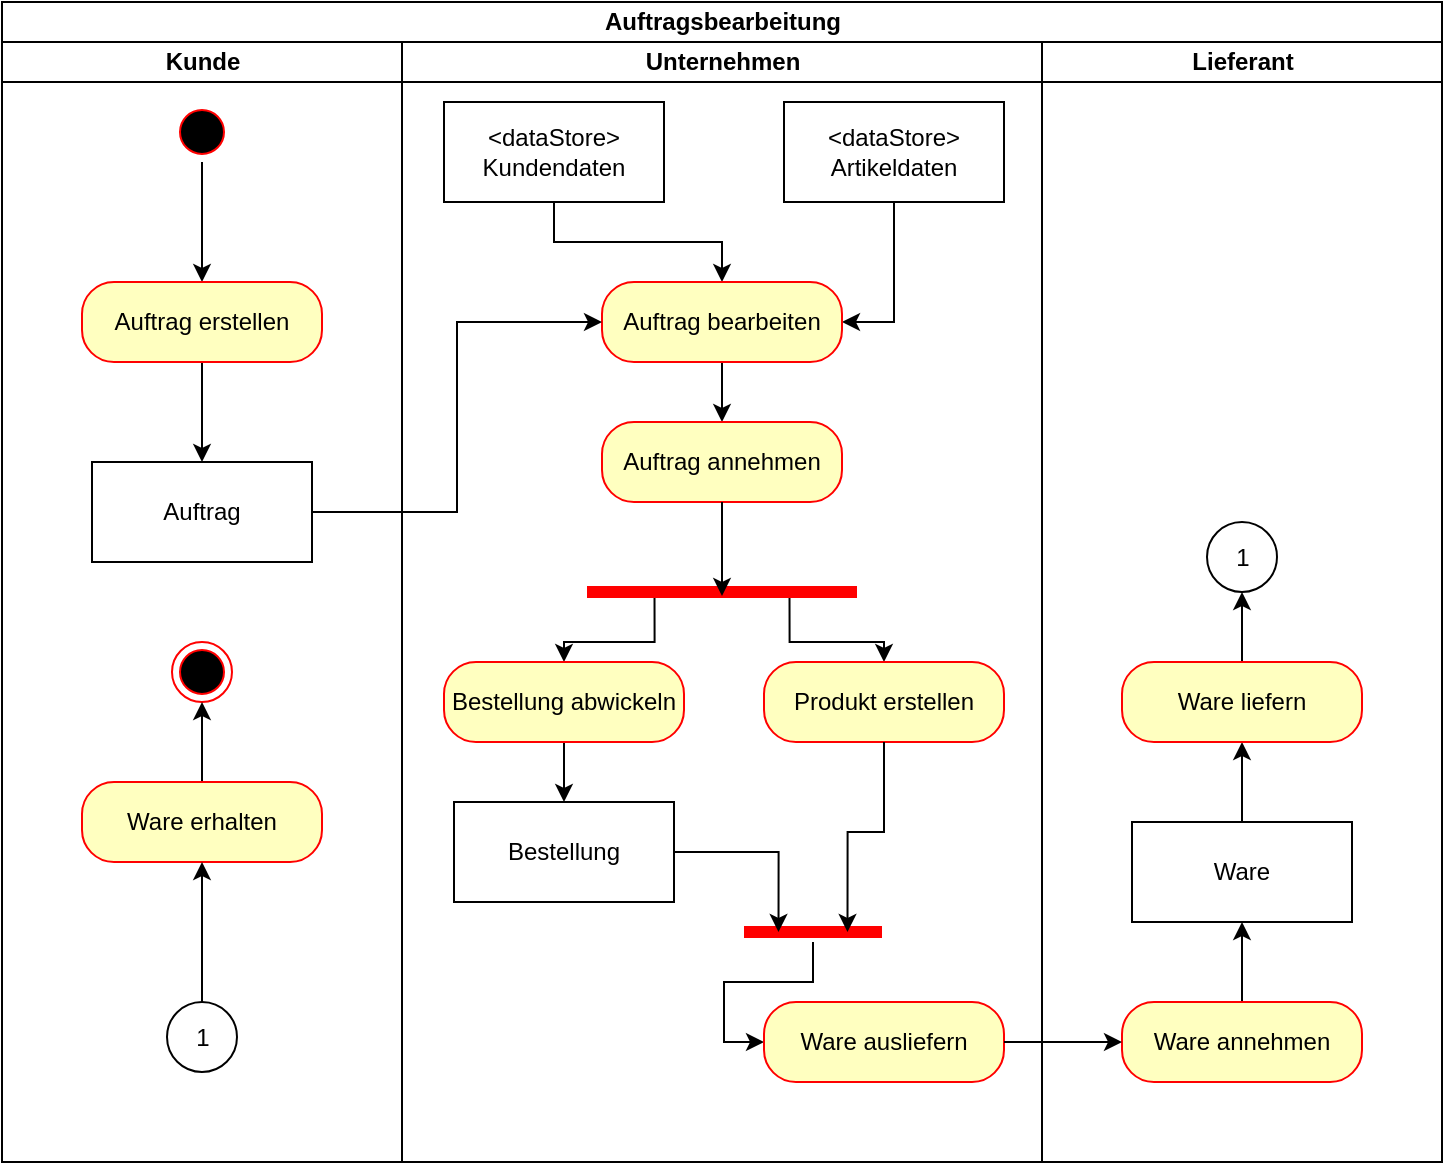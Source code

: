 <mxfile version="26.3.0">
  <diagram name="Seite-1" id="PfA5FL0PnUNqewh5VeCs">
    <mxGraphModel dx="2056" dy="1109" grid="1" gridSize="10" guides="1" tooltips="1" connect="1" arrows="1" fold="1" page="1" pageScale="1" pageWidth="827" pageHeight="1169" math="0" shadow="0">
      <root>
        <mxCell id="0" />
        <mxCell id="1" parent="0" />
        <mxCell id="tRXUJ9t58Hf8zP_-xo7D-1" value="Auftragsbearbeitung" style="swimlane;childLayout=stackLayout;resizeParent=1;resizeParentMax=0;startSize=20;html=1;" vertex="1" parent="1">
          <mxGeometry x="59" y="220" width="720" height="580" as="geometry" />
        </mxCell>
        <mxCell id="tRXUJ9t58Hf8zP_-xo7D-2" value="Kunde" style="swimlane;startSize=20;html=1;" vertex="1" parent="tRXUJ9t58Hf8zP_-xo7D-1">
          <mxGeometry y="20" width="200" height="560" as="geometry" />
        </mxCell>
        <mxCell id="tRXUJ9t58Hf8zP_-xo7D-11" style="edgeStyle=orthogonalEdgeStyle;rounded=0;orthogonalLoop=1;jettySize=auto;html=1;entryX=0.5;entryY=0;entryDx=0;entryDy=0;" edge="1" parent="tRXUJ9t58Hf8zP_-xo7D-2" source="tRXUJ9t58Hf8zP_-xo7D-6" target="tRXUJ9t58Hf8zP_-xo7D-8">
          <mxGeometry relative="1" as="geometry" />
        </mxCell>
        <mxCell id="tRXUJ9t58Hf8zP_-xo7D-6" value="" style="ellipse;html=1;shape=startState;fillColor=#000000;strokeColor=#ff0000;" vertex="1" parent="tRXUJ9t58Hf8zP_-xo7D-2">
          <mxGeometry x="85" y="30" width="30" height="30" as="geometry" />
        </mxCell>
        <mxCell id="tRXUJ9t58Hf8zP_-xo7D-15" style="edgeStyle=orthogonalEdgeStyle;rounded=0;orthogonalLoop=1;jettySize=auto;html=1;entryX=0.5;entryY=0;entryDx=0;entryDy=0;" edge="1" parent="tRXUJ9t58Hf8zP_-xo7D-2" source="tRXUJ9t58Hf8zP_-xo7D-8" target="tRXUJ9t58Hf8zP_-xo7D-14">
          <mxGeometry relative="1" as="geometry" />
        </mxCell>
        <mxCell id="tRXUJ9t58Hf8zP_-xo7D-8" value="Auftrag erstellen" style="rounded=1;whiteSpace=wrap;html=1;arcSize=40;fontColor=#000000;fillColor=#ffffc0;strokeColor=#ff0000;" vertex="1" parent="tRXUJ9t58Hf8zP_-xo7D-2">
          <mxGeometry x="40" y="120" width="120" height="40" as="geometry" />
        </mxCell>
        <mxCell id="tRXUJ9t58Hf8zP_-xo7D-12" value="" style="ellipse;html=1;shape=endState;fillColor=#000000;strokeColor=#ff0000;" vertex="1" parent="tRXUJ9t58Hf8zP_-xo7D-2">
          <mxGeometry x="85" y="300" width="30" height="30" as="geometry" />
        </mxCell>
        <mxCell id="tRXUJ9t58Hf8zP_-xo7D-14" value="Auftrag" style="html=1;whiteSpace=wrap;" vertex="1" parent="tRXUJ9t58Hf8zP_-xo7D-2">
          <mxGeometry x="45" y="210" width="110" height="50" as="geometry" />
        </mxCell>
        <mxCell id="tRXUJ9t58Hf8zP_-xo7D-22" style="edgeStyle=orthogonalEdgeStyle;rounded=0;orthogonalLoop=1;jettySize=auto;html=1;entryX=0.5;entryY=1;entryDx=0;entryDy=0;" edge="1" parent="tRXUJ9t58Hf8zP_-xo7D-2" source="tRXUJ9t58Hf8zP_-xo7D-16" target="tRXUJ9t58Hf8zP_-xo7D-12">
          <mxGeometry relative="1" as="geometry" />
        </mxCell>
        <mxCell id="tRXUJ9t58Hf8zP_-xo7D-16" value="Ware erhalten" style="rounded=1;whiteSpace=wrap;html=1;arcSize=40;fontColor=#000000;fillColor=#ffffc0;strokeColor=#ff0000;" vertex="1" parent="tRXUJ9t58Hf8zP_-xo7D-2">
          <mxGeometry x="40" y="370" width="120" height="40" as="geometry" />
        </mxCell>
        <mxCell id="tRXUJ9t58Hf8zP_-xo7D-21" style="edgeStyle=orthogonalEdgeStyle;rounded=0;orthogonalLoop=1;jettySize=auto;html=1;entryX=0.5;entryY=1;entryDx=0;entryDy=0;" edge="1" parent="tRXUJ9t58Hf8zP_-xo7D-2" source="tRXUJ9t58Hf8zP_-xo7D-18" target="tRXUJ9t58Hf8zP_-xo7D-16">
          <mxGeometry relative="1" as="geometry" />
        </mxCell>
        <mxCell id="tRXUJ9t58Hf8zP_-xo7D-18" value="1" style="ellipse;whiteSpace=wrap;html=1;aspect=fixed;fillColor=none;" vertex="1" parent="tRXUJ9t58Hf8zP_-xo7D-2">
          <mxGeometry x="82.5" y="480" width="35" height="35" as="geometry" />
        </mxCell>
        <mxCell id="tRXUJ9t58Hf8zP_-xo7D-3" value="Unternehmen" style="swimlane;startSize=20;html=1;" vertex="1" parent="tRXUJ9t58Hf8zP_-xo7D-1">
          <mxGeometry x="200" y="20" width="320" height="560" as="geometry" />
        </mxCell>
        <mxCell id="tRXUJ9t58Hf8zP_-xo7D-35" style="edgeStyle=orthogonalEdgeStyle;rounded=0;orthogonalLoop=1;jettySize=auto;html=1;entryX=0.5;entryY=0;entryDx=0;entryDy=0;" edge="1" parent="tRXUJ9t58Hf8zP_-xo7D-3" source="tRXUJ9t58Hf8zP_-xo7D-30" target="tRXUJ9t58Hf8zP_-xo7D-33">
          <mxGeometry relative="1" as="geometry" />
        </mxCell>
        <mxCell id="tRXUJ9t58Hf8zP_-xo7D-30" value="&lt;div&gt;&amp;lt;dataStore&amp;gt;&lt;/div&gt;&lt;div&gt;Kundendaten&lt;/div&gt;" style="html=1;whiteSpace=wrap;" vertex="1" parent="tRXUJ9t58Hf8zP_-xo7D-3">
          <mxGeometry x="21" y="30" width="110" height="50" as="geometry" />
        </mxCell>
        <mxCell id="tRXUJ9t58Hf8zP_-xo7D-36" style="edgeStyle=orthogonalEdgeStyle;rounded=0;orthogonalLoop=1;jettySize=auto;html=1;entryX=1;entryY=0.5;entryDx=0;entryDy=0;" edge="1" parent="tRXUJ9t58Hf8zP_-xo7D-3" source="tRXUJ9t58Hf8zP_-xo7D-31" target="tRXUJ9t58Hf8zP_-xo7D-33">
          <mxGeometry relative="1" as="geometry" />
        </mxCell>
        <mxCell id="tRXUJ9t58Hf8zP_-xo7D-31" value="&lt;div&gt;&amp;lt;dataStore&amp;gt;&lt;/div&gt;&lt;div&gt;Artikeldaten&lt;/div&gt;" style="html=1;whiteSpace=wrap;" vertex="1" parent="tRXUJ9t58Hf8zP_-xo7D-3">
          <mxGeometry x="191" y="30" width="110" height="50" as="geometry" />
        </mxCell>
        <mxCell id="tRXUJ9t58Hf8zP_-xo7D-39" style="edgeStyle=orthogonalEdgeStyle;rounded=0;orthogonalLoop=1;jettySize=auto;html=1;entryX=0.5;entryY=0;entryDx=0;entryDy=0;" edge="1" parent="tRXUJ9t58Hf8zP_-xo7D-3" source="tRXUJ9t58Hf8zP_-xo7D-33" target="tRXUJ9t58Hf8zP_-xo7D-38">
          <mxGeometry relative="1" as="geometry" />
        </mxCell>
        <mxCell id="tRXUJ9t58Hf8zP_-xo7D-33" value="Auftrag bearbeiten" style="rounded=1;whiteSpace=wrap;html=1;arcSize=40;fontColor=#000000;fillColor=#ffffc0;strokeColor=#ff0000;" vertex="1" parent="tRXUJ9t58Hf8zP_-xo7D-3">
          <mxGeometry x="100" y="120" width="120" height="40" as="geometry" />
        </mxCell>
        <mxCell id="tRXUJ9t58Hf8zP_-xo7D-38" value="Auftrag annehmen" style="rounded=1;whiteSpace=wrap;html=1;arcSize=40;fontColor=#000000;fillColor=#ffffc0;strokeColor=#ff0000;" vertex="1" parent="tRXUJ9t58Hf8zP_-xo7D-3">
          <mxGeometry x="100" y="190" width="120" height="40" as="geometry" />
        </mxCell>
        <mxCell id="tRXUJ9t58Hf8zP_-xo7D-60" style="edgeStyle=orthogonalEdgeStyle;rounded=0;orthogonalLoop=1;jettySize=auto;html=1;exitX=0.25;exitY=0.5;exitDx=0;exitDy=0;exitPerimeter=0;entryX=0.5;entryY=0;entryDx=0;entryDy=0;" edge="1" parent="tRXUJ9t58Hf8zP_-xo7D-3" source="tRXUJ9t58Hf8zP_-xo7D-42" target="tRXUJ9t58Hf8zP_-xo7D-45">
          <mxGeometry relative="1" as="geometry" />
        </mxCell>
        <mxCell id="tRXUJ9t58Hf8zP_-xo7D-61" style="edgeStyle=orthogonalEdgeStyle;rounded=0;orthogonalLoop=1;jettySize=auto;html=1;exitX=0.75;exitY=0.5;exitDx=0;exitDy=0;exitPerimeter=0;entryX=0.5;entryY=0;entryDx=0;entryDy=0;" edge="1" parent="tRXUJ9t58Hf8zP_-xo7D-3" source="tRXUJ9t58Hf8zP_-xo7D-42" target="tRXUJ9t58Hf8zP_-xo7D-46">
          <mxGeometry relative="1" as="geometry" />
        </mxCell>
        <mxCell id="tRXUJ9t58Hf8zP_-xo7D-42" value="" style="shape=line;html=1;strokeWidth=6;strokeColor=#ff0000;" vertex="1" parent="tRXUJ9t58Hf8zP_-xo7D-3">
          <mxGeometry x="92.5" y="270" width="135" height="10" as="geometry" />
        </mxCell>
        <mxCell id="tRXUJ9t58Hf8zP_-xo7D-44" style="edgeStyle=orthogonalEdgeStyle;rounded=0;orthogonalLoop=1;jettySize=auto;html=1;entryX=0.5;entryY=0.7;entryDx=0;entryDy=0;entryPerimeter=0;" edge="1" parent="tRXUJ9t58Hf8zP_-xo7D-3" source="tRXUJ9t58Hf8zP_-xo7D-38" target="tRXUJ9t58Hf8zP_-xo7D-42">
          <mxGeometry relative="1" as="geometry" />
        </mxCell>
        <mxCell id="tRXUJ9t58Hf8zP_-xo7D-52" style="edgeStyle=orthogonalEdgeStyle;rounded=0;orthogonalLoop=1;jettySize=auto;html=1;" edge="1" parent="tRXUJ9t58Hf8zP_-xo7D-3" source="tRXUJ9t58Hf8zP_-xo7D-45" target="tRXUJ9t58Hf8zP_-xo7D-51">
          <mxGeometry relative="1" as="geometry" />
        </mxCell>
        <mxCell id="tRXUJ9t58Hf8zP_-xo7D-45" value="Bestellung abwickeln" style="rounded=1;whiteSpace=wrap;html=1;arcSize=40;fontColor=#000000;fillColor=#ffffc0;strokeColor=#ff0000;" vertex="1" parent="tRXUJ9t58Hf8zP_-xo7D-3">
          <mxGeometry x="21" y="310" width="120" height="40" as="geometry" />
        </mxCell>
        <mxCell id="tRXUJ9t58Hf8zP_-xo7D-46" value="Produkt erstellen" style="rounded=1;whiteSpace=wrap;html=1;arcSize=40;fontColor=#000000;fillColor=#ffffc0;strokeColor=#ff0000;" vertex="1" parent="tRXUJ9t58Hf8zP_-xo7D-3">
          <mxGeometry x="181" y="310" width="120" height="40" as="geometry" />
        </mxCell>
        <mxCell id="tRXUJ9t58Hf8zP_-xo7D-51" value="Bestellung" style="html=1;whiteSpace=wrap;" vertex="1" parent="tRXUJ9t58Hf8zP_-xo7D-3">
          <mxGeometry x="26" y="380" width="110" height="50" as="geometry" />
        </mxCell>
        <mxCell id="tRXUJ9t58Hf8zP_-xo7D-55" style="edgeStyle=orthogonalEdgeStyle;rounded=0;orthogonalLoop=1;jettySize=auto;html=1;entryX=0;entryY=0.5;entryDx=0;entryDy=0;" edge="1" parent="tRXUJ9t58Hf8zP_-xo7D-3" source="tRXUJ9t58Hf8zP_-xo7D-53" target="tRXUJ9t58Hf8zP_-xo7D-54">
          <mxGeometry relative="1" as="geometry" />
        </mxCell>
        <mxCell id="tRXUJ9t58Hf8zP_-xo7D-53" value="" style="shape=line;html=1;strokeWidth=6;strokeColor=#ff0000;" vertex="1" parent="tRXUJ9t58Hf8zP_-xo7D-3">
          <mxGeometry x="171" y="440" width="69" height="10" as="geometry" />
        </mxCell>
        <mxCell id="tRXUJ9t58Hf8zP_-xo7D-54" value="Ware ausliefern" style="rounded=1;whiteSpace=wrap;html=1;arcSize=40;fontColor=#000000;fillColor=#ffffc0;strokeColor=#ff0000;" vertex="1" parent="tRXUJ9t58Hf8zP_-xo7D-3">
          <mxGeometry x="181" y="480" width="120" height="40" as="geometry" />
        </mxCell>
        <mxCell id="tRXUJ9t58Hf8zP_-xo7D-59" style="edgeStyle=orthogonalEdgeStyle;rounded=0;orthogonalLoop=1;jettySize=auto;html=1;entryX=0.25;entryY=0.5;entryDx=0;entryDy=0;entryPerimeter=0;" edge="1" parent="tRXUJ9t58Hf8zP_-xo7D-3" source="tRXUJ9t58Hf8zP_-xo7D-51" target="tRXUJ9t58Hf8zP_-xo7D-53">
          <mxGeometry relative="1" as="geometry" />
        </mxCell>
        <mxCell id="tRXUJ9t58Hf8zP_-xo7D-62" style="edgeStyle=orthogonalEdgeStyle;rounded=0;orthogonalLoop=1;jettySize=auto;html=1;entryX=0.75;entryY=0.5;entryDx=0;entryDy=0;entryPerimeter=0;" edge="1" parent="tRXUJ9t58Hf8zP_-xo7D-3" source="tRXUJ9t58Hf8zP_-xo7D-46" target="tRXUJ9t58Hf8zP_-xo7D-53">
          <mxGeometry relative="1" as="geometry" />
        </mxCell>
        <mxCell id="tRXUJ9t58Hf8zP_-xo7D-4" value="Lieferant" style="swimlane;startSize=20;html=1;" vertex="1" parent="tRXUJ9t58Hf8zP_-xo7D-1">
          <mxGeometry x="520" y="20" width="200" height="560" as="geometry" />
        </mxCell>
        <mxCell id="tRXUJ9t58Hf8zP_-xo7D-23" value="1" style="ellipse;whiteSpace=wrap;html=1;aspect=fixed;fillColor=none;" vertex="1" parent="tRXUJ9t58Hf8zP_-xo7D-4">
          <mxGeometry x="82.5" y="240" width="35" height="35" as="geometry" />
        </mxCell>
        <mxCell id="tRXUJ9t58Hf8zP_-xo7D-27" style="edgeStyle=orthogonalEdgeStyle;rounded=0;orthogonalLoop=1;jettySize=auto;html=1;entryX=0.5;entryY=1;entryDx=0;entryDy=0;" edge="1" parent="tRXUJ9t58Hf8zP_-xo7D-4" source="tRXUJ9t58Hf8zP_-xo7D-24" target="tRXUJ9t58Hf8zP_-xo7D-25">
          <mxGeometry relative="1" as="geometry" />
        </mxCell>
        <mxCell id="tRXUJ9t58Hf8zP_-xo7D-24" value="Ware annehmen" style="rounded=1;whiteSpace=wrap;html=1;arcSize=40;fontColor=#000000;fillColor=#ffffc0;strokeColor=#ff0000;" vertex="1" parent="tRXUJ9t58Hf8zP_-xo7D-4">
          <mxGeometry x="40" y="480" width="120" height="40" as="geometry" />
        </mxCell>
        <mxCell id="tRXUJ9t58Hf8zP_-xo7D-28" style="edgeStyle=orthogonalEdgeStyle;rounded=0;orthogonalLoop=1;jettySize=auto;html=1;entryX=0.5;entryY=1;entryDx=0;entryDy=0;" edge="1" parent="tRXUJ9t58Hf8zP_-xo7D-4" source="tRXUJ9t58Hf8zP_-xo7D-25" target="tRXUJ9t58Hf8zP_-xo7D-26">
          <mxGeometry relative="1" as="geometry" />
        </mxCell>
        <mxCell id="tRXUJ9t58Hf8zP_-xo7D-25" value="Ware" style="html=1;whiteSpace=wrap;" vertex="1" parent="tRXUJ9t58Hf8zP_-xo7D-4">
          <mxGeometry x="45" y="390" width="110" height="50" as="geometry" />
        </mxCell>
        <mxCell id="tRXUJ9t58Hf8zP_-xo7D-29" style="edgeStyle=orthogonalEdgeStyle;rounded=0;orthogonalLoop=1;jettySize=auto;html=1;entryX=0.5;entryY=1;entryDx=0;entryDy=0;" edge="1" parent="tRXUJ9t58Hf8zP_-xo7D-4" source="tRXUJ9t58Hf8zP_-xo7D-26" target="tRXUJ9t58Hf8zP_-xo7D-23">
          <mxGeometry relative="1" as="geometry" />
        </mxCell>
        <mxCell id="tRXUJ9t58Hf8zP_-xo7D-26" value="Ware liefern" style="rounded=1;whiteSpace=wrap;html=1;arcSize=40;fontColor=#000000;fillColor=#ffffc0;strokeColor=#ff0000;" vertex="1" parent="tRXUJ9t58Hf8zP_-xo7D-4">
          <mxGeometry x="40" y="310" width="120" height="40" as="geometry" />
        </mxCell>
        <mxCell id="tRXUJ9t58Hf8zP_-xo7D-37" style="edgeStyle=orthogonalEdgeStyle;rounded=0;orthogonalLoop=1;jettySize=auto;html=1;entryX=0;entryY=0.5;entryDx=0;entryDy=0;" edge="1" parent="tRXUJ9t58Hf8zP_-xo7D-1" source="tRXUJ9t58Hf8zP_-xo7D-14" target="tRXUJ9t58Hf8zP_-xo7D-33">
          <mxGeometry relative="1" as="geometry" />
        </mxCell>
        <mxCell id="tRXUJ9t58Hf8zP_-xo7D-63" style="edgeStyle=orthogonalEdgeStyle;rounded=0;orthogonalLoop=1;jettySize=auto;html=1;entryX=0;entryY=0.5;entryDx=0;entryDy=0;" edge="1" parent="tRXUJ9t58Hf8zP_-xo7D-1" source="tRXUJ9t58Hf8zP_-xo7D-54" target="tRXUJ9t58Hf8zP_-xo7D-24">
          <mxGeometry relative="1" as="geometry" />
        </mxCell>
      </root>
    </mxGraphModel>
  </diagram>
</mxfile>
